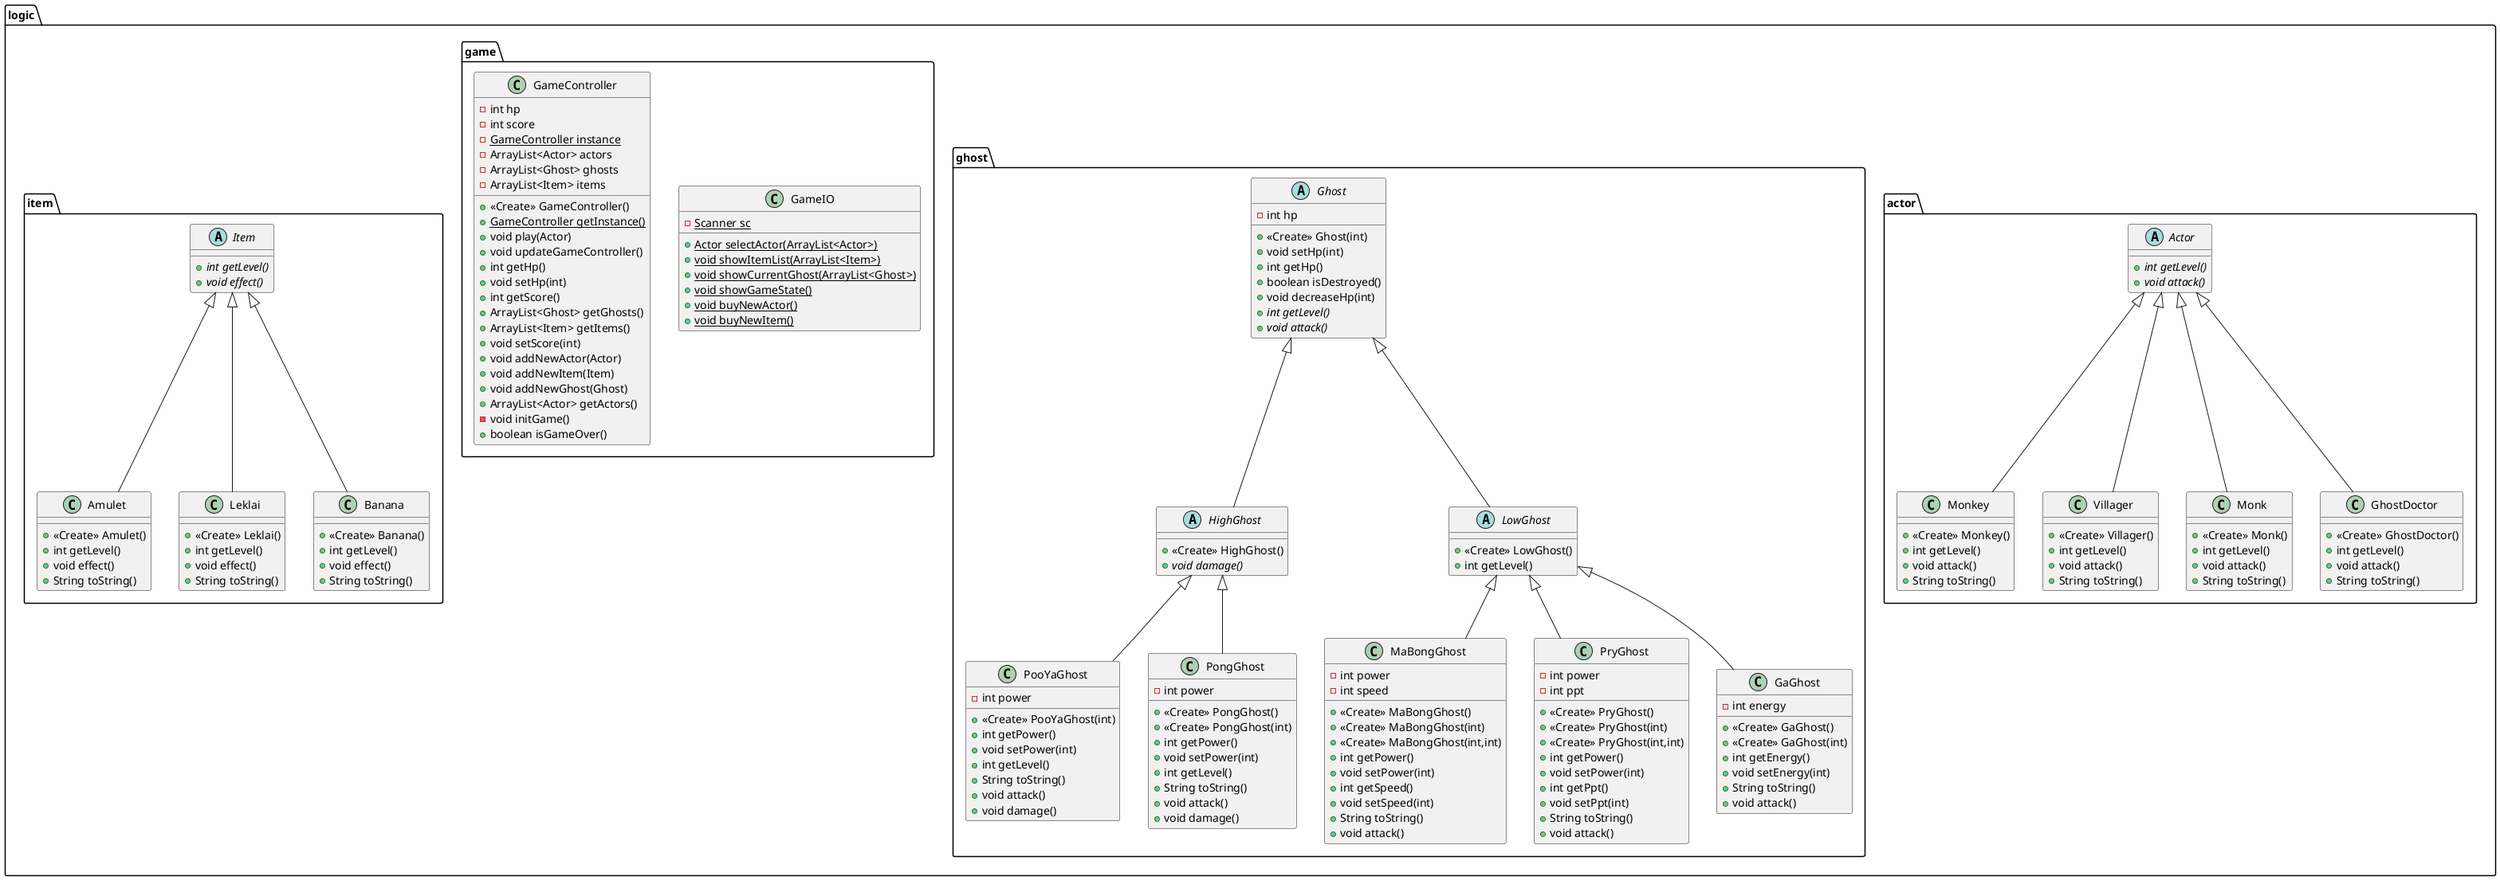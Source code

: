 @startuml
abstract class logic.actor.Actor {
+ {abstract}int getLevel()
+ {abstract}void attack()
}
class logic.ghost.MaBongGhost {
- int power
- int speed
+ <<Create>> MaBongGhost()
+ <<Create>> MaBongGhost(int)
+ <<Create>> MaBongGhost(int,int)
+ int getPower()
+ void setPower(int)
+ int getSpeed()
+ void setSpeed(int)
+ String toString()
+ void attack()
}
class logic.game.GameIO {
- {static} Scanner sc
+ {static} Actor selectActor(ArrayList<Actor>)
+ {static} void showItemList(ArrayList<Item>)
+ {static} void showCurrentGhost(ArrayList<Ghost>)
+ {static} void showGameState()
+ {static} void buyNewActor()
+ {static} void buyNewItem()
}
class logic.item.Amulet {
+ <<Create>> Amulet()
+ int getLevel()
+ void effect()
+ String toString()
}
class logic.ghost.PooYaGhost {
- int power
+ <<Create>> PooYaGhost(int)
+ int getPower()
+ void setPower(int)
+ int getLevel()
+ String toString()
+ void attack()
+ void damage()
}
abstract class logic.ghost.HighGhost {
+ <<Create>> HighGhost()
+ {abstract}void damage()
}
class logic.item.Leklai {
+ <<Create>> Leklai()
+ int getLevel()
+ void effect()
+ String toString()
}
class logic.ghost.PryGhost {
- int power
- int ppt
+ <<Create>> PryGhost()
+ <<Create>> PryGhost(int)
+ <<Create>> PryGhost(int,int)
+ int getPower()
+ void setPower(int)
+ int getPpt()
+ void setPpt(int)
+ String toString()
+ void attack()
}
abstract class logic.ghost.Ghost {
- int hp
+ <<Create>> Ghost(int)
+ void setHp(int)
+ int getHp()
+ boolean isDestroyed()
+ void decreaseHp(int)
+ {abstract}int getLevel()
+ {abstract}void attack()
}
class logic.game.GameController {
- int hp
- int score
- {static} GameController instance
- ArrayList<Actor> actors
- ArrayList<Ghost> ghosts
- ArrayList<Item> items
+ <<Create>> GameController()
+ {static} GameController getInstance()
+ void play(Actor)
+ void updateGameController()
+ int getHp()
+ void setHp(int)
+ int getScore()
+ ArrayList<Ghost> getGhosts()
+ ArrayList<Item> getItems()
+ void setScore(int)
+ void addNewActor(Actor)
+ void addNewItem(Item)
+ void addNewGhost(Ghost)
+ ArrayList<Actor> getActors()
- void initGame()
+ boolean isGameOver()
}
class logic.ghost.GaGhost {
- int energy
+ <<Create>> GaGhost()
+ <<Create>> GaGhost(int)
+ int getEnergy()
+ void setEnergy(int)
+ String toString()
+ void attack()
}
class logic.actor.Monkey {
+ <<Create>> Monkey()
+ int getLevel()
+ void attack()
+ String toString()
}
class logic.actor.Villager {
+ <<Create>> Villager()
+ int getLevel()
+ void attack()
+ String toString()
}
class logic.ghost.PongGhost {
- int power
+ <<Create>> PongGhost()
+ <<Create>> PongGhost(int)
+ int getPower()
+ void setPower(int)
+ int getLevel()
+ String toString()
+ void attack()
+ void damage()
}
class logic.actor.Monk {
+ <<Create>> Monk()
+ int getLevel()
+ void attack()
+ String toString()
}
abstract class logic.item.Item {
+ {abstract}int getLevel()
+ {abstract}void effect()
}
class logic.actor.GhostDoctor {
+ <<Create>> GhostDoctor()
+ int getLevel()
+ void attack()
+ String toString()
}
class logic.item.Banana {
+ <<Create>> Banana()
+ int getLevel()
+ void effect()
+ String toString()
}
abstract class logic.ghost.LowGhost {
+ <<Create>> LowGhost()
+ int getLevel()
}


logic.ghost.LowGhost <|-- logic.ghost.MaBongGhost
logic.item.Item <|-- logic.item.Amulet
logic.ghost.HighGhost <|-- logic.ghost.PooYaGhost
logic.ghost.Ghost <|-- logic.ghost.HighGhost
logic.item.Item <|-- logic.item.Leklai
logic.ghost.LowGhost <|-- logic.ghost.PryGhost
logic.ghost.LowGhost <|-- logic.ghost.GaGhost
logic.actor.Actor <|-- logic.actor.Monkey
logic.actor.Actor <|-- logic.actor.Villager
logic.ghost.HighGhost <|-- logic.ghost.PongGhost
logic.actor.Actor <|-- logic.actor.Monk
logic.actor.Actor <|-- logic.actor.GhostDoctor
logic.item.Item <|-- logic.item.Banana
logic.ghost.Ghost <|-- logic.ghost.LowGhost
@enduml